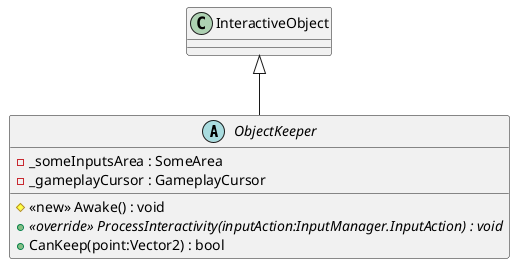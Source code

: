 @startuml
abstract class ObjectKeeper {
    - _someInputsArea : SomeArea
    - _gameplayCursor : GameplayCursor
    # <<new>> Awake() : void
    + {abstract} <<override>> ProcessInteractivity(inputAction:InputManager.InputAction) : void
    + CanKeep(point:Vector2) : bool
}
InteractiveObject <|-- ObjectKeeper
@enduml
